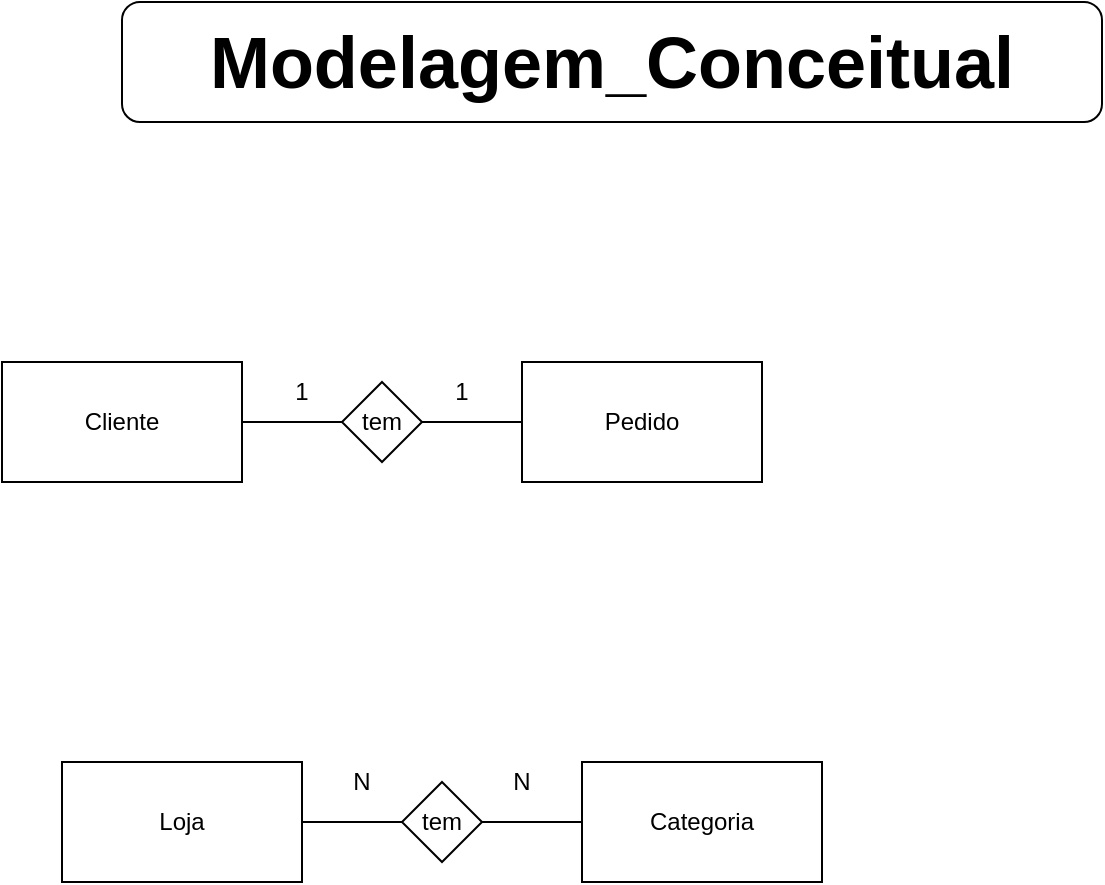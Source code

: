 <mxfile version="11.0.7" type="device"><diagram id="LdWZhXGY00E4ZSsf_RlV" name="Page-1"><mxGraphModel dx="443" dy="557" grid="1" gridSize="10" guides="1" tooltips="1" connect="1" arrows="1" fold="1" page="1" pageScale="1" pageWidth="827" pageHeight="1169" math="0" shadow="0"><root><mxCell id="0"/><mxCell id="1" parent="0"/><mxCell id="vCt8uNU37cpgs0x0I0XJ-1" value="&lt;font style=&quot;font-size: 36px&quot;&gt;&lt;b&gt;Modelagem_Conceitual&lt;/b&gt;&lt;/font&gt;" style="rounded=1;whiteSpace=wrap;html=1;" vertex="1" parent="1"><mxGeometry x="110" y="50" width="490" height="60" as="geometry"/></mxCell><mxCell id="vCt8uNU37cpgs0x0I0XJ-3" value="Cliente" style="rounded=0;whiteSpace=wrap;html=1;" vertex="1" parent="1"><mxGeometry x="50" y="230" width="120" height="60" as="geometry"/></mxCell><mxCell id="vCt8uNU37cpgs0x0I0XJ-4" value="Categoria" style="rounded=0;whiteSpace=wrap;html=1;" vertex="1" parent="1"><mxGeometry x="340" y="430" width="120" height="60" as="geometry"/></mxCell><mxCell id="vCt8uNU37cpgs0x0I0XJ-5" value="Loja" style="rounded=0;whiteSpace=wrap;html=1;" vertex="1" parent="1"><mxGeometry x="80" y="430" width="120" height="60" as="geometry"/></mxCell><mxCell id="vCt8uNU37cpgs0x0I0XJ-6" value="Pedido" style="rounded=0;whiteSpace=wrap;html=1;" vertex="1" parent="1"><mxGeometry x="310" y="230" width="120" height="60" as="geometry"/></mxCell><mxCell id="vCt8uNU37cpgs0x0I0XJ-7" value="tem" style="rhombus;whiteSpace=wrap;html=1;" vertex="1" parent="1"><mxGeometry x="220" y="240" width="40" height="40" as="geometry"/></mxCell><mxCell id="vCt8uNU37cpgs0x0I0XJ-8" value="" style="endArrow=none;html=1;exitX=1;exitY=0.5;exitDx=0;exitDy=0;entryX=0;entryY=0.5;entryDx=0;entryDy=0;" edge="1" parent="1" source="vCt8uNU37cpgs0x0I0XJ-3" target="vCt8uNU37cpgs0x0I0XJ-7"><mxGeometry width="50" height="50" relative="1" as="geometry"><mxPoint x="60" y="570" as="sourcePoint"/><mxPoint x="220" y="270" as="targetPoint"/></mxGeometry></mxCell><mxCell id="vCt8uNU37cpgs0x0I0XJ-9" value="" style="endArrow=none;html=1;entryX=0;entryY=0.5;entryDx=0;entryDy=0;exitX=1;exitY=0.5;exitDx=0;exitDy=0;" edge="1" parent="1" source="vCt8uNU37cpgs0x0I0XJ-7" target="vCt8uNU37cpgs0x0I0XJ-6"><mxGeometry width="50" height="50" relative="1" as="geometry"><mxPoint x="60" y="570" as="sourcePoint"/><mxPoint x="110" y="520" as="targetPoint"/></mxGeometry></mxCell><mxCell id="vCt8uNU37cpgs0x0I0XJ-10" value="1" style="text;html=1;strokeColor=none;fillColor=none;align=center;verticalAlign=middle;whiteSpace=wrap;rounded=0;" vertex="1" parent="1"><mxGeometry x="180" y="235" width="40" height="20" as="geometry"/></mxCell><mxCell id="vCt8uNU37cpgs0x0I0XJ-11" value="N" style="text;html=1;strokeColor=none;fillColor=none;align=center;verticalAlign=middle;whiteSpace=wrap;rounded=0;" vertex="1" parent="1"><mxGeometry x="210" y="430" width="40" height="20" as="geometry"/></mxCell><mxCell id="vCt8uNU37cpgs0x0I0XJ-12" value="1" style="text;html=1;strokeColor=none;fillColor=none;align=center;verticalAlign=middle;whiteSpace=wrap;rounded=0;" vertex="1" parent="1"><mxGeometry x="260" y="235" width="40" height="20" as="geometry"/></mxCell><mxCell id="vCt8uNU37cpgs0x0I0XJ-13" value="tem" style="rhombus;whiteSpace=wrap;html=1;" vertex="1" parent="1"><mxGeometry x="250" y="440" width="40" height="40" as="geometry"/></mxCell><mxCell id="vCt8uNU37cpgs0x0I0XJ-14" value="" style="endArrow=none;html=1;entryX=0;entryY=0.5;entryDx=0;entryDy=0;exitX=1;exitY=0.5;exitDx=0;exitDy=0;" edge="1" parent="1" source="vCt8uNU37cpgs0x0I0XJ-5" target="vCt8uNU37cpgs0x0I0XJ-13"><mxGeometry width="50" height="50" relative="1" as="geometry"><mxPoint x="60" y="650" as="sourcePoint"/><mxPoint x="110" y="600" as="targetPoint"/></mxGeometry></mxCell><mxCell id="vCt8uNU37cpgs0x0I0XJ-15" value="" style="endArrow=none;html=1;entryX=0;entryY=0.5;entryDx=0;entryDy=0;exitX=1;exitY=0.5;exitDx=0;exitDy=0;" edge="1" parent="1" source="vCt8uNU37cpgs0x0I0XJ-13" target="vCt8uNU37cpgs0x0I0XJ-4"><mxGeometry width="50" height="50" relative="1" as="geometry"><mxPoint x="60" y="650" as="sourcePoint"/><mxPoint x="110" y="600" as="targetPoint"/></mxGeometry></mxCell><mxCell id="vCt8uNU37cpgs0x0I0XJ-16" value="N" style="text;html=1;strokeColor=none;fillColor=none;align=center;verticalAlign=middle;whiteSpace=wrap;rounded=0;" vertex="1" parent="1"><mxGeometry x="290" y="430" width="40" height="20" as="geometry"/></mxCell></root></mxGraphModel></diagram></mxfile>